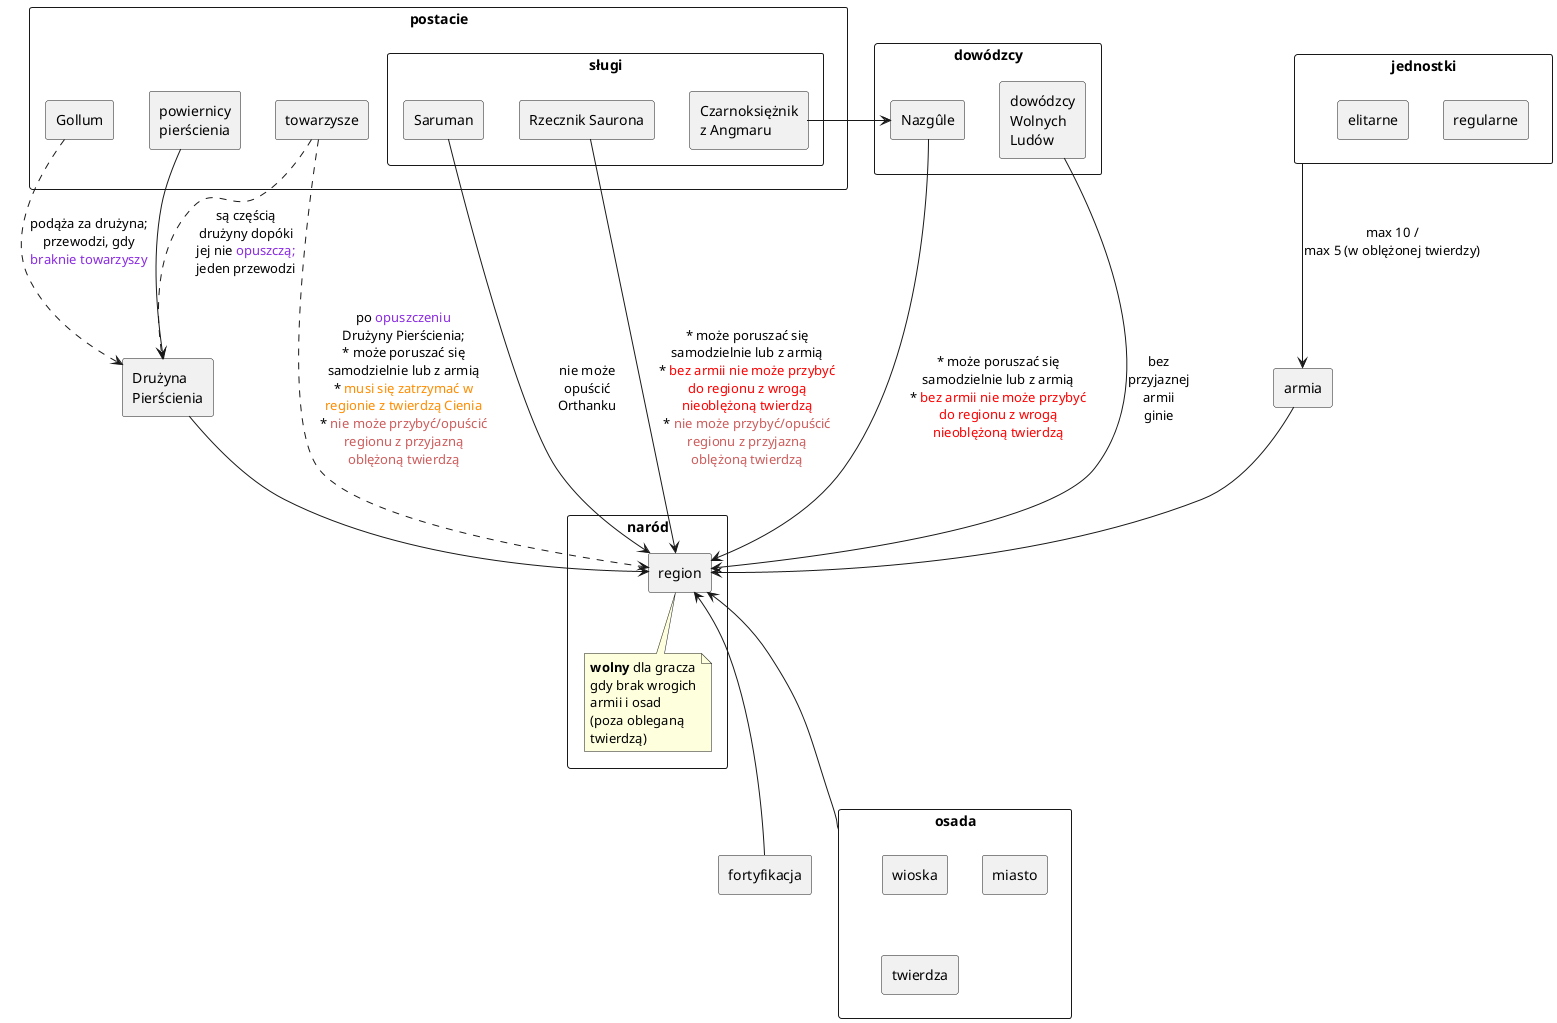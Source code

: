 @startuml
rectangle postacie {
  rectangle towarzysze
  rectangle powiernicy as "powiernicy\npierścienia"
  rectangle Gollum
  rectangle slugi as "sługi" {
    rectangle Saruman
    rectangle rzecznikSaurona as "Rzecznik Saurona"
    rectangle czarnoksieznik as "Czarnoksiężnik\nz Angmaru"
  }
}
rectangle jednostki {
  rectangle regularne
  rectangle elitarne
}
rectangle dowodzcy as "dowódzcy" {
  rectangle Nazgule as "Nazgûle"
  rectangle dowodzcyWolnychLudow as "dowódzcy\nWolnych\nLudów"
}
rectangle druzyna as "Drużyna\nPierścienia"
rectangle armia
rectangle narod as "naród" {
  rectangle region
  note bottom of region: **wolny** dla gracza\ngdy brak wrogich\narmii i osad\n(poza obleganą\ntwierdzą)
}

czarnoksieznik -> Nazgule

towarzysze ...> region: po <font color="BlueViolet">opuszczeniu\nDrużyny Pierścienia;\n* może poruszać się\nsamodzielnie lub z armią\n* <font color="DarkOrange">musi się zatrzymać w\n<font color="DarkOrange">regionie z twierdzą Cienia\n* <font color="IndianRed">nie może przybyć/opuścić\n<font color="IndianRed">regionu z przyjazną\n<font color="IndianRed">oblężoną twierdzą
towarzysze ..> druzyna: są częścią\ndrużyny dopóki\njej nie <font color="BlueViolet">opuszczą;\njeden przewodzi
Gollum ..> druzyna: podąża za drużyna;\nprzewodzi, gdy\n<font color="BlueViolet">braknie towarzyszy
powiernicy --> druzyna
rzecznikSaurona ---> region: \n* może poruszać się\nsamodzielnie lub z armią\n* <font color="Red">bez armii nie może przybyć\n<font color="Red">do regionu z wrogą\n<font color="Red">nieoblężoną twierdzą\n* <font color="IndianRed">nie może przybyć/opuścić\n<font color="IndianRed">regionu z przyjazną\n<font color="IndianRed">oblężoną twierdzą
Saruman ---> region: nie może\nopuścić\nOrthanku

Nazgule ---> region: \n* może poruszać się\nsamodzielnie lub z armią\n* <font color="Red">bez armii nie może przybyć\n<font color="Red">do regionu z wrogą\n<font color="Red">nieoblężoną twierdzą
dowodzcyWolnychLudow ---> region: bez\nprzyjaznej\narmii\nginie
jednostki --> armia: "max 10 /\nmax 5 (w oblężonej twierdzy)"

armia --> region
druzyna --> region

rectangle osada {
  rectangle wioska
  rectangle miasto
  rectangle twierdza
}
rectangle fortyfikacja

region <--- osada
region <--- fortyfikacja

@enduml
